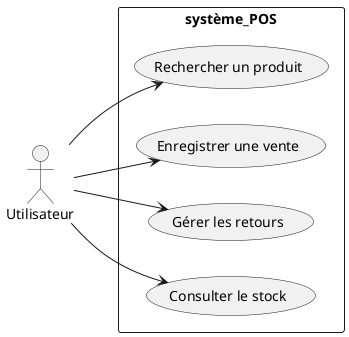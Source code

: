 @startuml
left to right direction
actor "Utilisateur" as user
rectangle système_POS {
  usecase "Rechercher un produit" as UC1
  usecase "Enregistrer une vente" as UC2
  usecase "Gérer les retours" as UC3
  usecase "Consulter le stock" as UC4
}
user --> UC1
user --> UC2
user --> UC3
user --> UC4
@enduml